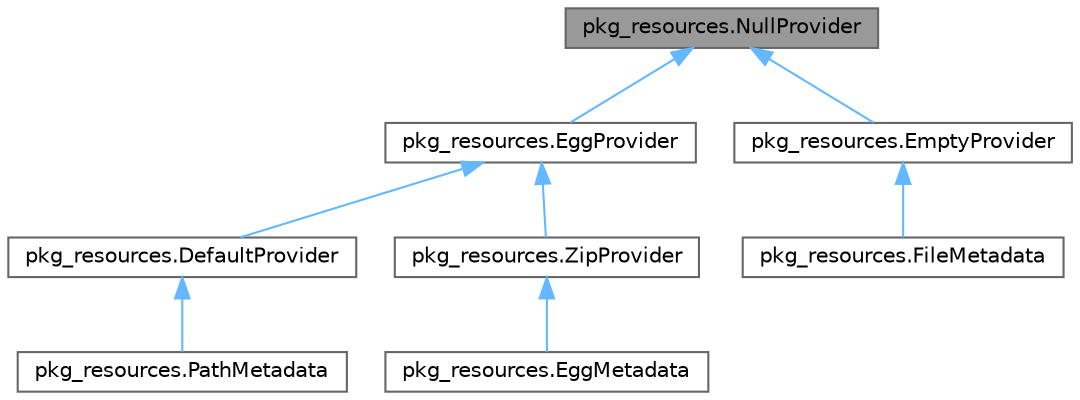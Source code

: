 digraph "pkg_resources.NullProvider"
{
 // LATEX_PDF_SIZE
  bgcolor="transparent";
  edge [fontname=Helvetica,fontsize=10,labelfontname=Helvetica,labelfontsize=10];
  node [fontname=Helvetica,fontsize=10,shape=box,height=0.2,width=0.4];
  Node1 [id="Node000001",label="pkg_resources.NullProvider",height=0.2,width=0.4,color="gray40", fillcolor="grey60", style="filled", fontcolor="black",tooltip=" "];
  Node1 -> Node2 [id="edge1_Node000001_Node000002",dir="back",color="steelblue1",style="solid",tooltip=" "];
  Node2 [id="Node000002",label="pkg_resources.EggProvider",height=0.2,width=0.4,color="gray40", fillcolor="white", style="filled",URL="$classpkg__resources_1_1_egg_provider.html",tooltip=" "];
  Node2 -> Node3 [id="edge2_Node000002_Node000003",dir="back",color="steelblue1",style="solid",tooltip=" "];
  Node3 [id="Node000003",label="pkg_resources.DefaultProvider",height=0.2,width=0.4,color="gray40", fillcolor="white", style="filled",URL="$classpkg__resources_1_1_default_provider.html",tooltip=" "];
  Node3 -> Node4 [id="edge3_Node000003_Node000004",dir="back",color="steelblue1",style="solid",tooltip=" "];
  Node4 [id="Node000004",label="pkg_resources.PathMetadata",height=0.2,width=0.4,color="gray40", fillcolor="white", style="filled",URL="$classpkg__resources_1_1_path_metadata.html",tooltip=" "];
  Node2 -> Node5 [id="edge4_Node000002_Node000005",dir="back",color="steelblue1",style="solid",tooltip=" "];
  Node5 [id="Node000005",label="pkg_resources.ZipProvider",height=0.2,width=0.4,color="gray40", fillcolor="white", style="filled",URL="$classpkg__resources_1_1_zip_provider.html",tooltip=" "];
  Node5 -> Node6 [id="edge5_Node000005_Node000006",dir="back",color="steelblue1",style="solid",tooltip=" "];
  Node6 [id="Node000006",label="pkg_resources.EggMetadata",height=0.2,width=0.4,color="gray40", fillcolor="white", style="filled",URL="$classpkg__resources_1_1_egg_metadata.html",tooltip=" "];
  Node1 -> Node7 [id="edge6_Node000001_Node000007",dir="back",color="steelblue1",style="solid",tooltip=" "];
  Node7 [id="Node000007",label="pkg_resources.EmptyProvider",height=0.2,width=0.4,color="gray40", fillcolor="white", style="filled",URL="$classpkg__resources_1_1_empty_provider.html",tooltip=" "];
  Node7 -> Node8 [id="edge7_Node000007_Node000008",dir="back",color="steelblue1",style="solid",tooltip=" "];
  Node8 [id="Node000008",label="pkg_resources.FileMetadata",height=0.2,width=0.4,color="gray40", fillcolor="white", style="filled",URL="$classpkg__resources_1_1_file_metadata.html",tooltip=" "];
}
